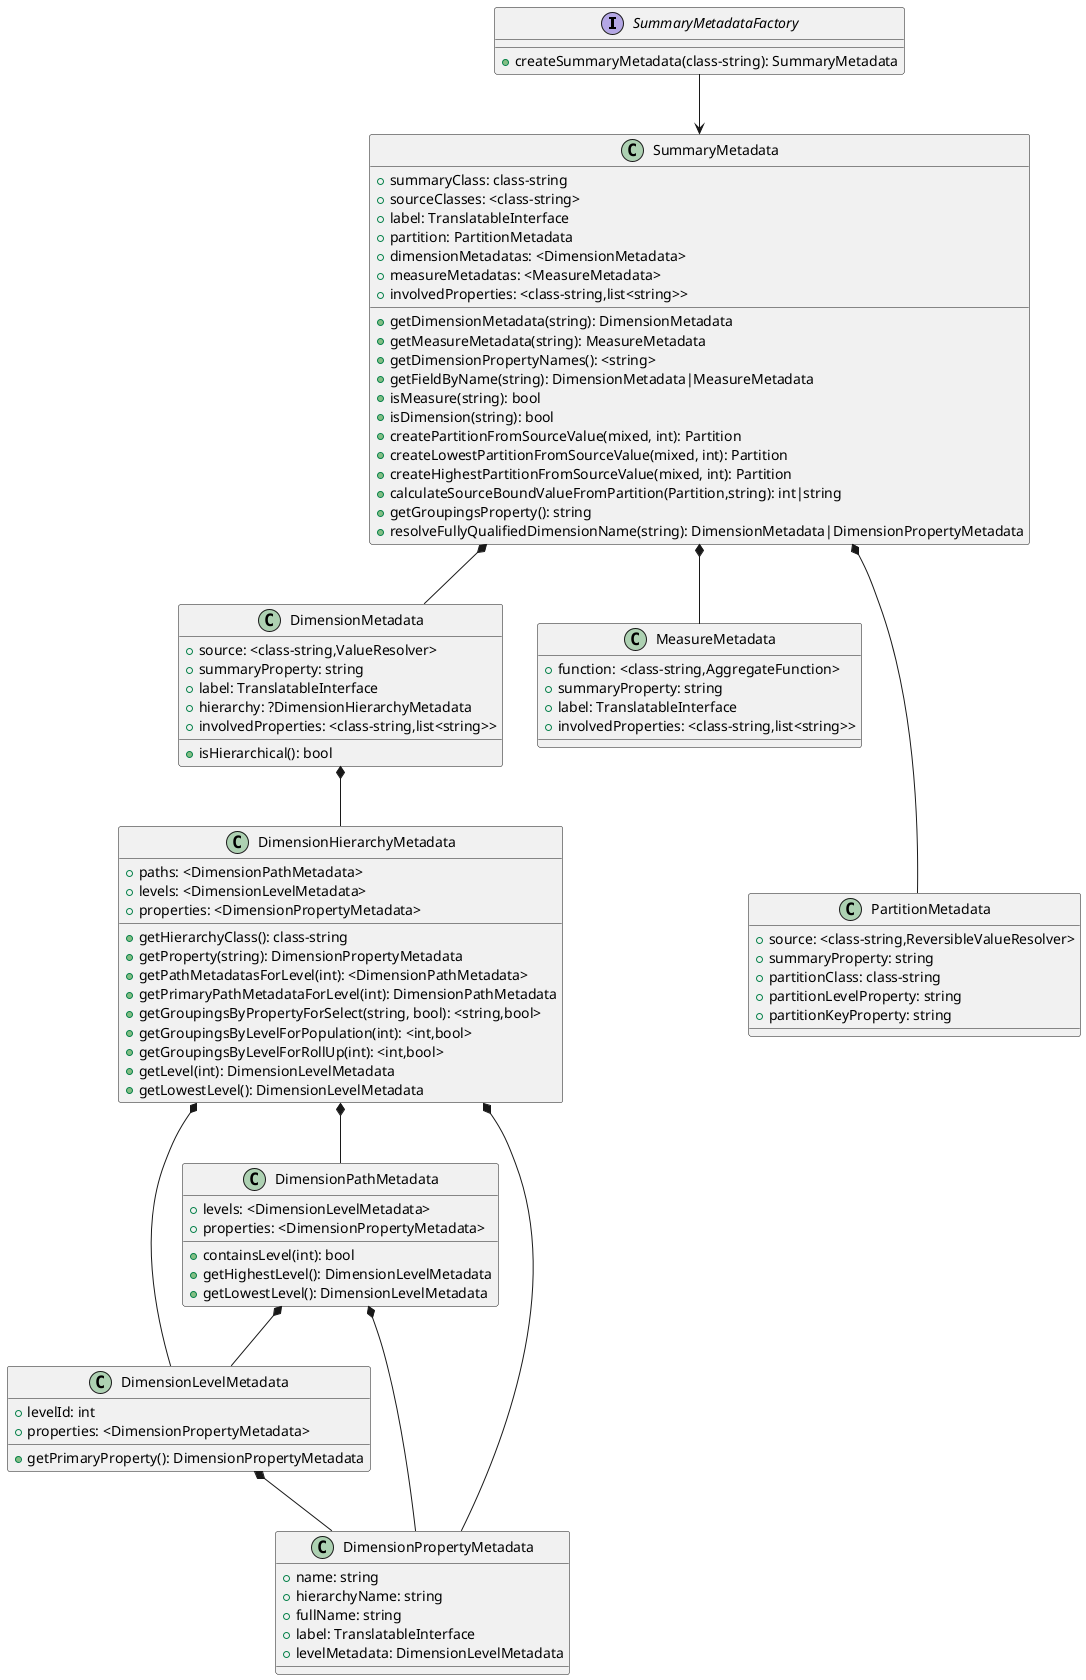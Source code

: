 @startuml summary_metadata

interface SummaryMetadataFactory {
    +createSummaryMetadata(class-string): SummaryMetadata
}

SummaryMetadataFactory --> SummaryMetadata

class SummaryMetadata {
    +summaryClass: class-string
    +sourceClasses: <class-string>
    +label: TranslatableInterface
    +partition: PartitionMetadata
    +dimensionMetadatas: <DimensionMetadata>
    +measureMetadatas: <MeasureMetadata>
    +getDimensionMetadata(string): DimensionMetadata
    +getMeasureMetadata(string): MeasureMetadata
    +getDimensionPropertyNames(): <string>
    +getFieldByName(string): DimensionMetadata|MeasureMetadata
    +isMeasure(string): bool
    +isDimension(string): bool
    +createPartitionFromSourceValue(mixed, int): Partition
    +createLowestPartitionFromSourceValue(mixed, int): Partition
    +createHighestPartitionFromSourceValue(mixed, int): Partition
    +calculateSourceBoundValueFromPartition(Partition,string): int|string
    +getGroupingsProperty(): string
    +involvedProperties: <class-string,list<string>>
    +resolveFullyQualifiedDimensionName(string): DimensionMetadata|DimensionPropertyMetadata
}

SummaryMetadata *-- DimensionMetadata
SummaryMetadata *-- MeasureMetadata
SummaryMetadata *--- PartitionMetadata

class DimensionMetadata {
    +source: <class-string,ValueResolver>
    +summaryProperty: string
    +label: TranslatableInterface
    +hierarchy: ?DimensionHierarchyMetadata
    +involvedProperties: <class-string,list<string>>
    +isHierarchical(): bool
}

DimensionMetadata *-- DimensionHierarchyMetadata

class PartitionMetadata {
    +source: <class-string,ReversibleValueResolver>
    +summaryProperty: string
    +partitionClass: class-string
    +partitionLevelProperty: string
    +partitionKeyProperty: string
}

class MeasureMetadata {
    +function: <class-string,AggregateFunction>
    +summaryProperty: string
    +label: TranslatableInterface
    +involvedProperties: <class-string,list<string>>
}

class DimensionHierarchyMetadata {
    +paths: <DimensionPathMetadata>
    +levels: <DimensionLevelMetadata>
    +properties: <DimensionPropertyMetadata>
    +getHierarchyClass(): class-string
    +getProperty(string): DimensionPropertyMetadata
    +getPathMetadatasForLevel(int): <DimensionPathMetadata>
    +getPrimaryPathMetadataForLevel(int): DimensionPathMetadata
    +getGroupingsByPropertyForSelect(string, bool): <string,bool>
    +getGroupingsByLevelForPopulation(int): <int,bool>
    +getGroupingsByLevelForRollUp(int): <int,bool>
    +getLevel(int): DimensionLevelMetadata
    +getLowestLevel(): DimensionLevelMetadata
}

DimensionHierarchyMetadata *-- DimensionPathMetadata
DimensionHierarchyMetadata *-- DimensionLevelMetadata
DimensionHierarchyMetadata *-- DimensionPropertyMetadata

class DimensionPathMetadata {
    +levels: <DimensionLevelMetadata>
    +properties: <DimensionPropertyMetadata>
    +containsLevel(int): bool
    +getHighestLevel(): DimensionLevelMetadata
    +getLowestLevel(): DimensionLevelMetadata
}

DimensionPathMetadata *-- DimensionLevelMetadata
DimensionPathMetadata *-- DimensionPropertyMetadata

class DimensionLevelMetadata {
    +levelId: int
    +properties: <DimensionPropertyMetadata>
    +getPrimaryProperty(): DimensionPropertyMetadata
}

DimensionLevelMetadata *-- DimensionPropertyMetadata

class DimensionPropertyMetadata {
    +name: string
    +hierarchyName: string
    +fullName: string
    +label: TranslatableInterface
    +levelMetadata: DimensionLevelMetadata
}

@enduml
